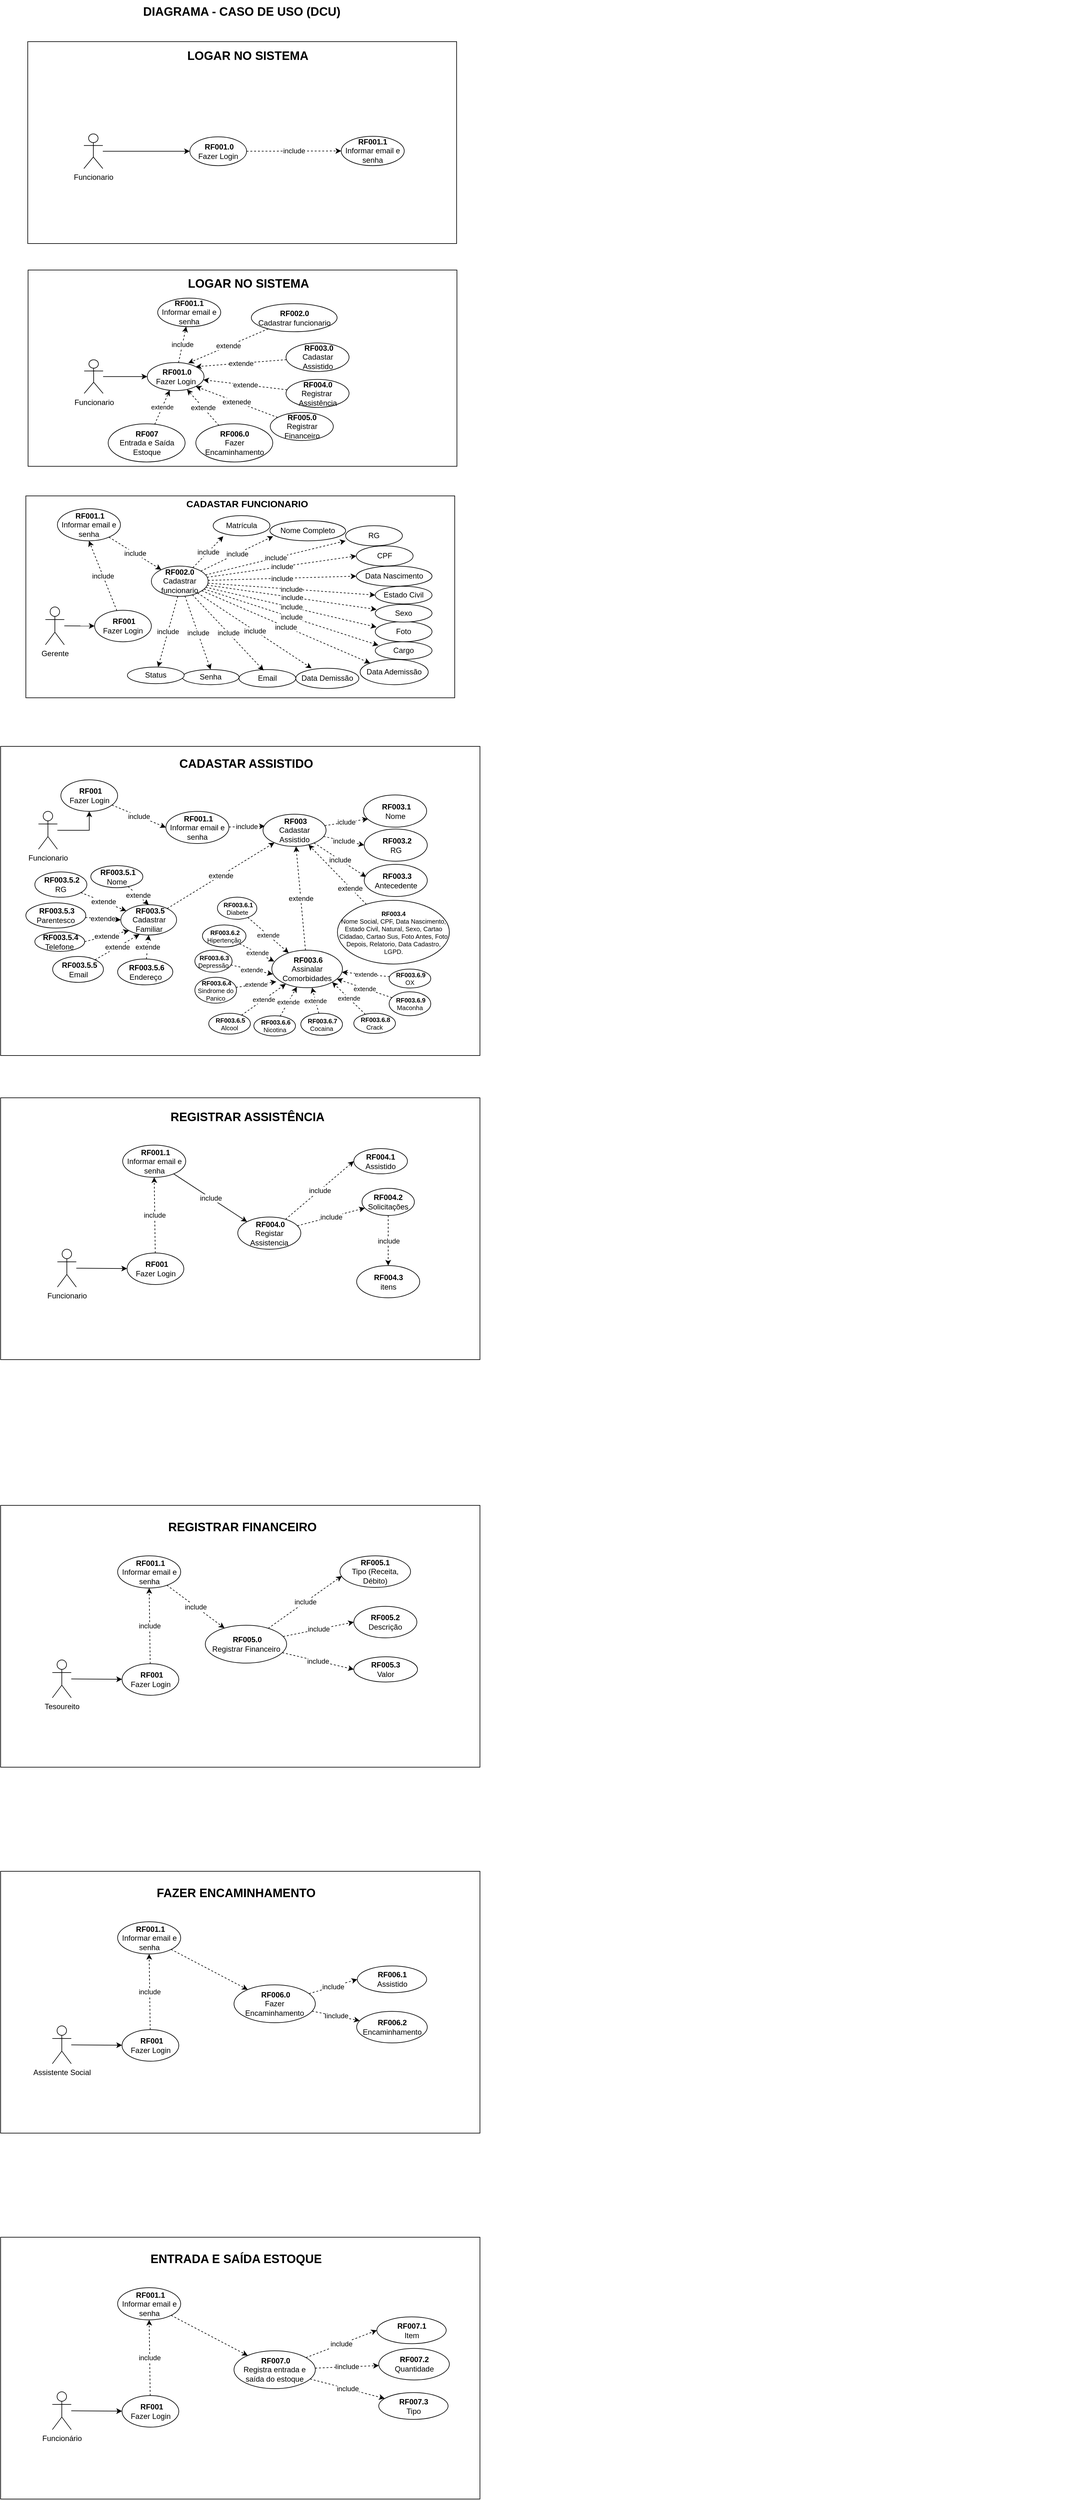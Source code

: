 <mxfile version="17.1.2" type="device"><diagram id="NPgeTfg3SAwERJL0uTgP" name="Page-1"><mxGraphModel dx="868" dy="450" grid="1" gridSize="10" guides="1" tooltips="1" connect="1" arrows="1" fold="1" page="1" pageScale="1" pageWidth="827" pageHeight="1169" math="0" shadow="0"><root><mxCell id="0"/><mxCell id="1" parent="0"/><mxCell id="VOHV4muSgWSCsGbNHNwu-19" value="" style="rounded=0;whiteSpace=wrap;html=1;fontSize=15;gradientColor=none;fillColor=none;shadow=0;sketch=0;" parent="1" vertex="1"><mxGeometry x="40" y="1197" width="760" height="490" as="geometry"/></mxCell><mxCell id="QpUKN1opmwOoVKJ4xcoS-38" value="DIAGRAMA - CASO DE USO (DCU)" style="text;strokeColor=none;fillColor=none;align=left;verticalAlign=top;spacingLeft=4;spacingRight=4;overflow=hidden;rotatable=0;points=[[0,0.5],[1,0.5]];portConstraint=eastwest;rounded=0;glass=0;dashed=1;fontSize=19;fontStyle=1" parent="1" vertex="1"><mxGeometry x="260" y="14" width="342" height="26" as="geometry"/></mxCell><mxCell id="VOHV4muSgWSCsGbNHNwu-20" style="edgeStyle=orthogonalEdgeStyle;rounded=0;orthogonalLoop=1;jettySize=auto;html=1;entryX=0.5;entryY=1;entryDx=0;entryDy=0;" parent="1" source="VOHV4muSgWSCsGbNHNwu-21" target="VOHV4muSgWSCsGbNHNwu-23" edge="1"><mxGeometry relative="1" as="geometry"/></mxCell><mxCell id="VOHV4muSgWSCsGbNHNwu-21" value="Funcionario" style="shape=umlActor;verticalLabelPosition=bottom;verticalAlign=top;html=1;outlineConnect=0;" parent="1" vertex="1"><mxGeometry x="100" y="1300" width="30" height="60" as="geometry"/></mxCell><mxCell id="VOHV4muSgWSCsGbNHNwu-22" value="include" style="rounded=0;orthogonalLoop=1;jettySize=auto;html=1;entryX=0;entryY=0.5;entryDx=0;entryDy=0;dashed=1;" parent="1" source="VOHV4muSgWSCsGbNHNwu-23" target="VOHV4muSgWSCsGbNHNwu-24" edge="1"><mxGeometry relative="1" as="geometry"/></mxCell><mxCell id="VOHV4muSgWSCsGbNHNwu-23" value="&amp;nbsp;&lt;b&gt;RF001&lt;/b&gt;&lt;br&gt;Fazer Login" style="ellipse;whiteSpace=wrap;html=1;" parent="1" vertex="1"><mxGeometry x="135.5" y="1250" width="90" height="50" as="geometry"/></mxCell><mxCell id="VOHV4muSgWSCsGbNHNwu-44" value="include" style="edgeStyle=none;rounded=0;orthogonalLoop=1;jettySize=auto;html=1;entryX=0.03;entryY=0.373;entryDx=0;entryDy=0;dashed=1;fontSize=11;entryPerimeter=0;" parent="1" source="VOHV4muSgWSCsGbNHNwu-24" target="VOHV4muSgWSCsGbNHNwu-26" edge="1"><mxGeometry relative="1" as="geometry"/></mxCell><mxCell id="VOHV4muSgWSCsGbNHNwu-24" value="&amp;nbsp;&lt;b&gt;RF001.1&lt;/b&gt;&lt;br&gt;Informar email e senha" style="ellipse;whiteSpace=wrap;html=1;" parent="1" vertex="1"><mxGeometry x="302" y="1300" width="100" height="51" as="geometry"/></mxCell><mxCell id="VOHV4muSgWSCsGbNHNwu-39" value="include" style="edgeStyle=none;rounded=0;orthogonalLoop=1;jettySize=auto;html=1;entryX=0;entryY=0.5;entryDx=0;entryDy=0;dashed=1;fontSize=11;" parent="1" source="VOHV4muSgWSCsGbNHNwu-26" target="VOHV4muSgWSCsGbNHNwu-35" edge="1"><mxGeometry relative="1" as="geometry"><mxPoint x="449.439" y="1443.192" as="sourcePoint"/></mxGeometry></mxCell><mxCell id="VOHV4muSgWSCsGbNHNwu-40" value="include" style="edgeStyle=none;rounded=0;orthogonalLoop=1;jettySize=auto;html=1;entryX=0.03;entryY=0.392;entryDx=0;entryDy=0;entryPerimeter=0;dashed=1;fontSize=11;" parent="1" source="VOHV4muSgWSCsGbNHNwu-26" target="VOHV4muSgWSCsGbNHNwu-36" edge="1"><mxGeometry relative="1" as="geometry"><mxPoint x="460.95" y="1460.635" as="sourcePoint"/></mxGeometry></mxCell><mxCell id="VOHV4muSgWSCsGbNHNwu-45" value="iclude" style="edgeStyle=none;rounded=0;orthogonalLoop=1;jettySize=auto;html=1;entryX=0.07;entryY=0.745;entryDx=0;entryDy=0;entryPerimeter=0;dashed=1;fontSize=11;" parent="1" source="VOHV4muSgWSCsGbNHNwu-26" target="VOHV4muSgWSCsGbNHNwu-34" edge="1"><mxGeometry relative="1" as="geometry"/></mxCell><mxCell id="VOHV4muSgWSCsGbNHNwu-26" value="&amp;nbsp;&lt;b&gt;RF003&lt;/b&gt;&lt;br&gt;Cadastar Assistido" style="ellipse;whiteSpace=wrap;html=1;" parent="1" vertex="1"><mxGeometry x="456" y="1304.5" width="100" height="51" as="geometry"/></mxCell><mxCell id="VOHV4muSgWSCsGbNHNwu-33" value="CADASTAR ASSISTIDO" style="text;html=1;strokeColor=none;fillColor=none;align=center;verticalAlign=middle;whiteSpace=wrap;rounded=0;fontStyle=1;fontSize=19;" parent="1" vertex="1"><mxGeometry x="303.5" y="1210" width="251" height="30" as="geometry"/></mxCell><mxCell id="VOHV4muSgWSCsGbNHNwu-34" value="&amp;nbsp;&lt;b&gt;RF003.1&lt;/b&gt;&lt;br&gt;Nome" style="ellipse;whiteSpace=wrap;html=1;" parent="1" vertex="1"><mxGeometry x="615.5" y="1274" width="100" height="51" as="geometry"/></mxCell><mxCell id="VOHV4muSgWSCsGbNHNwu-35" value="&amp;nbsp;&lt;b&gt;RF003.2&lt;/b&gt;&lt;br&gt;RG" style="ellipse;whiteSpace=wrap;html=1;" parent="1" vertex="1"><mxGeometry x="616.5" y="1328" width="100" height="51" as="geometry"/></mxCell><mxCell id="VOHV4muSgWSCsGbNHNwu-36" value="&amp;nbsp;&lt;b&gt;RF003.3&lt;/b&gt;&lt;br&gt;Antecedente" style="ellipse;whiteSpace=wrap;html=1;" parent="1" vertex="1"><mxGeometry x="616.5" y="1384" width="100" height="51" as="geometry"/></mxCell><mxCell id="aKtooawKqXuPKjt2hFrD-1" value="extende" style="rounded=0;orthogonalLoop=1;jettySize=auto;html=1;dashed=1;" parent="1" source="VOHV4muSgWSCsGbNHNwu-46" target="VOHV4muSgWSCsGbNHNwu-26" edge="1"><mxGeometry x="-0.454" y="1" relative="1" as="geometry"><mxPoint as="offset"/></mxGeometry></mxCell><mxCell id="VOHV4muSgWSCsGbNHNwu-46" value="&lt;b style=&quot;font-size: 10px;&quot;&gt;RF003.4&lt;/b&gt;&lt;br style=&quot;font-size: 10px;&quot;&gt;Nome Social, CPF, Data Nascimento, Estado Civil, Natural, Sexo, Cartao Cidadao, Cartao Sus, Foto Antes, Foto Depois, Relatorio, Data Cadastro, LGPD." style="ellipse;whiteSpace=wrap;html=1;fontSize=10;" parent="1" vertex="1"><mxGeometry x="574" y="1441" width="177.5" height="101" as="geometry"/></mxCell><mxCell id="aKtooawKqXuPKjt2hFrD-3" value="" style="rounded=0;whiteSpace=wrap;html=1;fontSize=15;gradientColor=none;fillColor=none;shadow=0;sketch=0;" parent="1" vertex="1"><mxGeometry x="40" y="1754" width="760" height="415" as="geometry"/></mxCell><mxCell id="aKtooawKqXuPKjt2hFrD-29" value="include" style="edgeStyle=none;rounded=0;orthogonalLoop=1;jettySize=auto;html=1;entryX=0;entryY=0.5;entryDx=0;entryDy=0;dashed=1;" parent="1" source="aKtooawKqXuPKjt2hFrD-13" target="aKtooawKqXuPKjt2hFrD-27" edge="1"><mxGeometry relative="1" as="geometry"/></mxCell><mxCell id="aKtooawKqXuPKjt2hFrD-30" value="include" style="edgeStyle=none;rounded=0;orthogonalLoop=1;jettySize=auto;html=1;dashed=1;" parent="1" source="aKtooawKqXuPKjt2hFrD-13" target="aKtooawKqXuPKjt2hFrD-16" edge="1"><mxGeometry relative="1" as="geometry"/></mxCell><mxCell id="aKtooawKqXuPKjt2hFrD-13" value="&amp;nbsp;&lt;b&gt;RF004.0&lt;/b&gt;&lt;br&gt;Registar Assistencia" style="ellipse;whiteSpace=wrap;html=1;" parent="1" vertex="1"><mxGeometry x="416" y="1943" width="100" height="51" as="geometry"/></mxCell><mxCell id="aKtooawKqXuPKjt2hFrD-14" value="REGISTRAR ASSISTÊNCIA" style="text;html=1;strokeColor=none;fillColor=none;align=center;verticalAlign=middle;whiteSpace=wrap;rounded=0;fontStyle=1;fontSize=19;" parent="1" vertex="1"><mxGeometry x="287" y="1770" width="289" height="30" as="geometry"/></mxCell><mxCell id="aKtooawKqXuPKjt2hFrD-31" value="include" style="edgeStyle=none;rounded=0;orthogonalLoop=1;jettySize=auto;html=1;dashed=1;" parent="1" source="aKtooawKqXuPKjt2hFrD-16" target="aKtooawKqXuPKjt2hFrD-25" edge="1"><mxGeometry relative="1" as="geometry"/></mxCell><mxCell id="aKtooawKqXuPKjt2hFrD-16" value="&lt;b&gt;RF004.2&lt;/b&gt;&lt;br&gt;Solicitações" style="ellipse;whiteSpace=wrap;html=1;" parent="1" vertex="1"><mxGeometry x="613" y="1897.5" width="83" height="43" as="geometry"/></mxCell><mxCell id="aKtooawKqXuPKjt2hFrD-25" value="&lt;b&gt;RF004.3&lt;/b&gt;&lt;br&gt;itens" style="ellipse;whiteSpace=wrap;html=1;" parent="1" vertex="1"><mxGeometry x="604.5" y="2020" width="100" height="51" as="geometry"/></mxCell><mxCell id="aKtooawKqXuPKjt2hFrD-27" value="&lt;b&gt;RF004.1&lt;/b&gt;&lt;br&gt;Assistido" style="ellipse;whiteSpace=wrap;html=1;" parent="1" vertex="1"><mxGeometry x="600" y="1834.5" width="85" height="40" as="geometry"/></mxCell><mxCell id="aKtooawKqXuPKjt2hFrD-32" value="" style="rounded=0;whiteSpace=wrap;html=1;fontSize=15;gradientColor=none;fillColor=none;shadow=0;sketch=0;" parent="1" vertex="1"><mxGeometry x="40" y="2980" width="760" height="415" as="geometry"/></mxCell><mxCell id="aKtooawKqXuPKjt2hFrD-36" value="include" style="edgeStyle=none;rounded=0;orthogonalLoop=1;jettySize=auto;html=1;entryX=0;entryY=0.5;entryDx=0;entryDy=0;dashed=1;" parent="1" source="aKtooawKqXuPKjt2hFrD-38" target="aKtooawKqXuPKjt2hFrD-44" edge="1"><mxGeometry relative="1" as="geometry"/></mxCell><mxCell id="aKtooawKqXuPKjt2hFrD-46" value="Iinclude" style="edgeStyle=none;rounded=0;orthogonalLoop=1;jettySize=auto;html=1;dashed=1;" parent="1" source="aKtooawKqXuPKjt2hFrD-38" target="aKtooawKqXuPKjt2hFrD-43" edge="1"><mxGeometry relative="1" as="geometry"/></mxCell><mxCell id="aKtooawKqXuPKjt2hFrD-38" value="&amp;nbsp;&lt;b&gt;RF006.0&lt;/b&gt;&lt;br&gt;Fazer Encaminhamento" style="ellipse;whiteSpace=wrap;html=1;" parent="1" vertex="1"><mxGeometry x="410" y="3160" width="129" height="60" as="geometry"/></mxCell><mxCell id="aKtooawKqXuPKjt2hFrD-39" value="FAZER ENCAMINHAMENTO" style="text;html=1;strokeColor=none;fillColor=none;align=center;verticalAlign=middle;whiteSpace=wrap;rounded=0;fontStyle=1;fontSize=19;" parent="1" vertex="1"><mxGeometry x="271" y="3000" width="285" height="30" as="geometry"/></mxCell><mxCell id="aKtooawKqXuPKjt2hFrD-43" value="&lt;b&gt;RF006.2&lt;/b&gt;&lt;br&gt;Encaminhamento" style="ellipse;whiteSpace=wrap;html=1;" parent="1" vertex="1"><mxGeometry x="604.5" y="3202" width="112" height="50" as="geometry"/></mxCell><mxCell id="aKtooawKqXuPKjt2hFrD-44" value="&lt;b&gt;RF006.1&lt;/b&gt;&lt;br&gt;Assistido" style="ellipse;whiteSpace=wrap;html=1;" parent="1" vertex="1"><mxGeometry x="605.5" y="3130" width="110" height="42.5" as="geometry"/></mxCell><mxCell id="aKtooawKqXuPKjt2hFrD-47" value="" style="rounded=0;whiteSpace=wrap;html=1;fontSize=15;gradientColor=none;fillColor=none;shadow=0;sketch=0;" parent="1" vertex="1"><mxGeometry x="40" y="2400" width="760" height="415" as="geometry"/></mxCell><mxCell id="aKtooawKqXuPKjt2hFrD-51" value="include" style="edgeStyle=none;rounded=0;orthogonalLoop=1;jettySize=auto;html=1;entryX=0;entryY=0.5;entryDx=0;entryDy=0;dashed=1;" parent="1" source="aKtooawKqXuPKjt2hFrD-53" target="aKtooawKqXuPKjt2hFrD-57" edge="1"><mxGeometry relative="1" as="geometry"/></mxCell><mxCell id="aKtooawKqXuPKjt2hFrD-52" value="include" style="edgeStyle=none;rounded=0;orthogonalLoop=1;jettySize=auto;html=1;dashed=1;entryX=0.027;entryY=0.64;entryDx=0;entryDy=0;entryPerimeter=0;" parent="1" source="aKtooawKqXuPKjt2hFrD-53" target="aKtooawKqXuPKjt2hFrD-56" edge="1"><mxGeometry relative="1" as="geometry"><mxPoint x="590" y="2510" as="targetPoint"/></mxGeometry></mxCell><mxCell id="aKtooawKqXuPKjt2hFrD-59" value="include" style="edgeStyle=none;rounded=0;orthogonalLoop=1;jettySize=auto;html=1;entryX=0;entryY=0.5;entryDx=0;entryDy=0;dashed=1;" parent="1" source="aKtooawKqXuPKjt2hFrD-53" target="aKtooawKqXuPKjt2hFrD-58" edge="1"><mxGeometry relative="1" as="geometry"/></mxCell><mxCell id="aKtooawKqXuPKjt2hFrD-53" value="&amp;nbsp;&lt;b&gt;RF005.0&lt;/b&gt;&lt;br&gt;Registrar Financeiro" style="ellipse;whiteSpace=wrap;html=1;" parent="1" vertex="1"><mxGeometry x="364.5" y="2590" width="129" height="60" as="geometry"/></mxCell><mxCell id="aKtooawKqXuPKjt2hFrD-54" value="REGISTRAR FINANCEIRO" style="text;html=1;strokeColor=none;fillColor=none;align=center;verticalAlign=middle;whiteSpace=wrap;rounded=0;fontStyle=1;fontSize=19;" parent="1" vertex="1"><mxGeometry x="276" y="2420" width="295" height="30" as="geometry"/></mxCell><mxCell id="aKtooawKqXuPKjt2hFrD-56" value="&lt;b&gt;RF005.1&lt;/b&gt;&lt;br&gt;Tipo (Receita, Débito)" style="ellipse;whiteSpace=wrap;html=1;" parent="1" vertex="1"><mxGeometry x="578" y="2480" width="112" height="50" as="geometry"/></mxCell><mxCell id="aKtooawKqXuPKjt2hFrD-57" value="&lt;b&gt;RF005.2&lt;/b&gt;&lt;br&gt;Descrição" style="ellipse;whiteSpace=wrap;html=1;" parent="1" vertex="1"><mxGeometry x="600" y="2560" width="100" height="50" as="geometry"/></mxCell><mxCell id="aKtooawKqXuPKjt2hFrD-58" value="&lt;b&gt;RF005.3&lt;/b&gt;&lt;br&gt;Valor" style="ellipse;whiteSpace=wrap;html=1;" parent="1" vertex="1"><mxGeometry x="600" y="2640" width="101" height="40" as="geometry"/></mxCell><mxCell id="wk4FEFpCOaj41b-ZpYMY-4" value="" style="group;fontStyle=1" parent="1" vertex="1" connectable="0"><mxGeometry x="80" y="800" width="680" height="320" as="geometry"/></mxCell><mxCell id="aKtooawKqXuPKjt2hFrD-60" value="" style="rounded=0;whiteSpace=wrap;html=1;fontSize=15;gradientColor=none;fillColor=none;shadow=0;sketch=0;container=0;" parent="wk4FEFpCOaj41b-ZpYMY-4" vertex="1"><mxGeometry width="680" height="320" as="geometry"/></mxCell><mxCell id="QpUKN1opmwOoVKJ4xcoS-21" value="include" style="edgeStyle=none;rounded=0;orthogonalLoop=1;jettySize=auto;html=1;dashed=1;" parent="wk4FEFpCOaj41b-ZpYMY-4" target="QpUKN1opmwOoVKJ4xcoS-18" edge="1"><mxGeometry relative="1" as="geometry"><mxPoint x="240.955" y="159.175" as="sourcePoint"/><mxPoint x="231.133" y="271.204" as="targetPoint"/></mxGeometry></mxCell><mxCell id="HMZZudJPAaN2lwAg-uLo-6" value="&lt;b&gt;RF002.0&lt;/b&gt;&lt;br&gt;Cadastrar funcionario" style="ellipse;whiteSpace=wrap;html=1;container=0;" parent="wk4FEFpCOaj41b-ZpYMY-4" vertex="1"><mxGeometry x="199" y="111.2" width="90" height="48" as="geometry"/></mxCell><mxCell id="HMZZudJPAaN2lwAg-uLo-13" value="RG" style="ellipse;whiteSpace=wrap;html=1;container=0;" parent="wk4FEFpCOaj41b-ZpYMY-4" vertex="1"><mxGeometry x="507" y="47.2" width="90" height="32" as="geometry"/></mxCell><mxCell id="HMZZudJPAaN2lwAg-uLo-42" value="include" style="edgeStyle=none;rounded=0;orthogonalLoop=1;jettySize=auto;html=1;entryX=0;entryY=0.75;entryDx=0;entryDy=0;entryPerimeter=0;dashed=1;" parent="wk4FEFpCOaj41b-ZpYMY-4" source="HMZZudJPAaN2lwAg-uLo-6" target="HMZZudJPAaN2lwAg-uLo-13" edge="1"><mxGeometry relative="1" as="geometry"/></mxCell><mxCell id="HMZZudJPAaN2lwAg-uLo-14" value="Matrícula" style="ellipse;whiteSpace=wrap;html=1;container=0;" parent="wk4FEFpCOaj41b-ZpYMY-4" vertex="1"><mxGeometry x="297" y="31.2" width="90" height="32" as="geometry"/></mxCell><mxCell id="HMZZudJPAaN2lwAg-uLo-43" value="include" style="edgeStyle=none;rounded=0;orthogonalLoop=1;jettySize=auto;html=1;entryX=0.178;entryY=1.025;entryDx=0;entryDy=0;dashed=1;entryPerimeter=0;" parent="wk4FEFpCOaj41b-ZpYMY-4" source="HMZZudJPAaN2lwAg-uLo-6" target="HMZZudJPAaN2lwAg-uLo-14" edge="1"><mxGeometry relative="1" as="geometry"/></mxCell><mxCell id="HMZZudJPAaN2lwAg-uLo-15" value="Senha" style="ellipse;whiteSpace=wrap;html=1;container=0;" parent="wk4FEFpCOaj41b-ZpYMY-4" vertex="1"><mxGeometry x="248" y="275.2" width="90" height="24" as="geometry"/></mxCell><mxCell id="HMZZudJPAaN2lwAg-uLo-44" value="include" style="edgeStyle=none;rounded=0;orthogonalLoop=1;jettySize=auto;html=1;entryX=0.5;entryY=0;entryDx=0;entryDy=0;dashed=1;" parent="wk4FEFpCOaj41b-ZpYMY-4" source="HMZZudJPAaN2lwAg-uLo-6" target="HMZZudJPAaN2lwAg-uLo-15" edge="1"><mxGeometry relative="1" as="geometry"/></mxCell><mxCell id="HMZZudJPAaN2lwAg-uLo-88" value="Data Demissão" style="ellipse;whiteSpace=wrap;html=1;container=0;" parent="wk4FEFpCOaj41b-ZpYMY-4" vertex="1"><mxGeometry x="428" y="273.2" width="100" height="32" as="geometry"/></mxCell><mxCell id="HMZZudJPAaN2lwAg-uLo-89" value="include" style="edgeStyle=none;rounded=0;orthogonalLoop=1;jettySize=auto;html=1;entryX=0.25;entryY=0;entryDx=0;entryDy=0;dashed=1;entryPerimeter=0;" parent="wk4FEFpCOaj41b-ZpYMY-4" source="HMZZudJPAaN2lwAg-uLo-6" target="HMZZudJPAaN2lwAg-uLo-88" edge="1"><mxGeometry relative="1" as="geometry"/></mxCell><mxCell id="QpUKN1opmwOoVKJ4xcoS-1" value="CPF" style="ellipse;whiteSpace=wrap;html=1;container=0;" parent="wk4FEFpCOaj41b-ZpYMY-4" vertex="1"><mxGeometry x="524" y="79.2" width="90" height="32" as="geometry"/></mxCell><mxCell id="QpUKN1opmwOoVKJ4xcoS-4" value="include" style="edgeStyle=none;rounded=0;orthogonalLoop=1;jettySize=auto;html=1;entryX=0;entryY=0.5;entryDx=0;entryDy=0;dashed=1;" parent="wk4FEFpCOaj41b-ZpYMY-4" source="HMZZudJPAaN2lwAg-uLo-6" target="QpUKN1opmwOoVKJ4xcoS-1" edge="1"><mxGeometry relative="1" as="geometry"/></mxCell><mxCell id="QpUKN1opmwOoVKJ4xcoS-2" value="Foto" style="ellipse;whiteSpace=wrap;html=1;container=0;" parent="wk4FEFpCOaj41b-ZpYMY-4" vertex="1"><mxGeometry x="554" y="199.2" width="90" height="32" as="geometry"/></mxCell><mxCell id="elocr4wM5OjSZyM55tUf-4" value="include" style="edgeStyle=none;rounded=0;orthogonalLoop=1;jettySize=auto;html=1;entryX=0.022;entryY=0.275;entryDx=0;entryDy=0;entryPerimeter=0;dashed=1;" parent="wk4FEFpCOaj41b-ZpYMY-4" source="HMZZudJPAaN2lwAg-uLo-6" target="QpUKN1opmwOoVKJ4xcoS-2" edge="1"><mxGeometry relative="1" as="geometry"/></mxCell><mxCell id="QpUKN1opmwOoVKJ4xcoS-6" value="Data Nascimento" style="ellipse;whiteSpace=wrap;html=1;container=0;" parent="wk4FEFpCOaj41b-ZpYMY-4" vertex="1"><mxGeometry x="524" y="111.2" width="120" height="32" as="geometry"/></mxCell><mxCell id="QpUKN1opmwOoVKJ4xcoS-7" value="include" style="edgeStyle=none;rounded=0;orthogonalLoop=1;jettySize=auto;html=1;dashed=1;entryX=0;entryY=0.5;entryDx=0;entryDy=0;" parent="wk4FEFpCOaj41b-ZpYMY-4" source="HMZZudJPAaN2lwAg-uLo-6" target="QpUKN1opmwOoVKJ4xcoS-6" edge="1"><mxGeometry relative="1" as="geometry"><mxPoint x="564.04" y="220.8" as="targetPoint"/></mxGeometry></mxCell><mxCell id="QpUKN1opmwOoVKJ4xcoS-8" value="Cargo" style="ellipse;whiteSpace=wrap;html=1;container=0;" parent="wk4FEFpCOaj41b-ZpYMY-4" vertex="1"><mxGeometry x="554" y="231.2" width="90" height="28" as="geometry"/></mxCell><mxCell id="QpUKN1opmwOoVKJ4xcoS-9" value="include" style="edgeStyle=none;rounded=0;orthogonalLoop=1;jettySize=auto;html=1;entryX=0.056;entryY=0.2;entryDx=0;entryDy=0;entryPerimeter=0;dashed=1;" parent="wk4FEFpCOaj41b-ZpYMY-4" source="HMZZudJPAaN2lwAg-uLo-6" target="QpUKN1opmwOoVKJ4xcoS-8" edge="1"><mxGeometry relative="1" as="geometry"/></mxCell><mxCell id="QpUKN1opmwOoVKJ4xcoS-10" value="Nome Completo" style="ellipse;whiteSpace=wrap;html=1;container=0;" parent="wk4FEFpCOaj41b-ZpYMY-4" vertex="1"><mxGeometry x="387" y="39.2" width="120" height="32" as="geometry"/></mxCell><mxCell id="QpUKN1opmwOoVKJ4xcoS-11" value="include" style="edgeStyle=none;rounded=0;orthogonalLoop=1;jettySize=auto;html=1;entryX=0.042;entryY=0.775;entryDx=0;entryDy=0;entryPerimeter=0;dashed=1;" parent="wk4FEFpCOaj41b-ZpYMY-4" source="HMZZudJPAaN2lwAg-uLo-6" target="QpUKN1opmwOoVKJ4xcoS-10" edge="1"><mxGeometry relative="1" as="geometry"><mxPoint x="562.96" y="113.6" as="targetPoint"/></mxGeometry></mxCell><mxCell id="QpUKN1opmwOoVKJ4xcoS-12" value="Sexo" style="ellipse;whiteSpace=wrap;html=1;container=0;" parent="wk4FEFpCOaj41b-ZpYMY-4" vertex="1"><mxGeometry x="554" y="172" width="90" height="28" as="geometry"/></mxCell><mxCell id="QpUKN1opmwOoVKJ4xcoS-19" value="include" style="edgeStyle=none;rounded=0;orthogonalLoop=1;jettySize=auto;html=1;entryX=0.022;entryY=0.286;entryDx=0;entryDy=0;entryPerimeter=0;dashed=1;" parent="wk4FEFpCOaj41b-ZpYMY-4" source="HMZZudJPAaN2lwAg-uLo-6" target="QpUKN1opmwOoVKJ4xcoS-12" edge="1"><mxGeometry relative="1" as="geometry"/></mxCell><mxCell id="QpUKN1opmwOoVKJ4xcoS-14" value="Data Ademissão" style="ellipse;whiteSpace=wrap;html=1;container=0;" parent="wk4FEFpCOaj41b-ZpYMY-4" vertex="1"><mxGeometry x="530" y="259.2" width="108" height="40" as="geometry"/></mxCell><mxCell id="elocr4wM5OjSZyM55tUf-5" value="include" style="edgeStyle=none;rounded=0;orthogonalLoop=1;jettySize=auto;html=1;entryX=0;entryY=0;entryDx=0;entryDy=0;dashed=1;" parent="wk4FEFpCOaj41b-ZpYMY-4" source="HMZZudJPAaN2lwAg-uLo-6" target="QpUKN1opmwOoVKJ4xcoS-14" edge="1"><mxGeometry relative="1" as="geometry"/></mxCell><mxCell id="QpUKN1opmwOoVKJ4xcoS-16" value="Email" style="ellipse;whiteSpace=wrap;html=1;container=0;" parent="wk4FEFpCOaj41b-ZpYMY-4" vertex="1"><mxGeometry x="338" y="275.2" width="90" height="28" as="geometry"/></mxCell><mxCell id="QpUKN1opmwOoVKJ4xcoS-17" value="include" style="edgeStyle=none;rounded=0;orthogonalLoop=1;jettySize=auto;html=1;entryX=0.433;entryY=0.057;entryDx=0;entryDy=0;entryPerimeter=0;dashed=1;" parent="wk4FEFpCOaj41b-ZpYMY-4" source="HMZZudJPAaN2lwAg-uLo-6" target="QpUKN1opmwOoVKJ4xcoS-16" edge="1"><mxGeometry relative="1" as="geometry"/></mxCell><mxCell id="QpUKN1opmwOoVKJ4xcoS-18" value="Status" style="ellipse;whiteSpace=wrap;html=1;container=0;" parent="wk4FEFpCOaj41b-ZpYMY-4" vertex="1"><mxGeometry x="161" y="271.2" width="90" height="26.4" as="geometry"/></mxCell><mxCell id="elocr4wM5OjSZyM55tUf-2" value="Estado Civil" style="ellipse;whiteSpace=wrap;html=1;container=0;" parent="wk4FEFpCOaj41b-ZpYMY-4" vertex="1"><mxGeometry x="554" y="143.2" width="90" height="28" as="geometry"/></mxCell><mxCell id="aKtooawKqXuPKjt2hFrD-61" value="CADASTAR FUNCIONARIO" style="text;html=1;strokeColor=none;fillColor=none;align=center;verticalAlign=middle;whiteSpace=wrap;rounded=0;fontStyle=1;fontSize=15;container=0;" parent="wk4FEFpCOaj41b-ZpYMY-4" vertex="1"><mxGeometry x="251" width="200" height="24" as="geometry"/></mxCell><mxCell id="elocr4wM5OjSZyM55tUf-3" value="include" style="rounded=0;orthogonalLoop=1;jettySize=auto;html=1;entryX=0;entryY=0.5;entryDx=0;entryDy=0;dashed=1;" parent="wk4FEFpCOaj41b-ZpYMY-4" source="HMZZudJPAaN2lwAg-uLo-6" target="elocr4wM5OjSZyM55tUf-2" edge="1"><mxGeometry relative="1" as="geometry"/></mxCell><mxCell id="wk4FEFpCOaj41b-ZpYMY-26" value="&amp;nbsp;&lt;b&gt;RF001&lt;/b&gt;&lt;br&gt;Fazer Login" style="ellipse;whiteSpace=wrap;html=1;" parent="wk4FEFpCOaj41b-ZpYMY-4" vertex="1"><mxGeometry x="109" y="181.2" width="90" height="50" as="geometry"/></mxCell><mxCell id="wk4FEFpCOaj41b-ZpYMY-30" value="include" style="edgeStyle=none;rounded=0;orthogonalLoop=1;jettySize=auto;html=1;endArrow=classic;endFill=1;dashed=1;" parent="wk4FEFpCOaj41b-ZpYMY-4" source="wk4FEFpCOaj41b-ZpYMY-27" target="HMZZudJPAaN2lwAg-uLo-6" edge="1"><mxGeometry relative="1" as="geometry"/></mxCell><mxCell id="wk4FEFpCOaj41b-ZpYMY-27" value="&lt;b&gt;&amp;nbsp;RF001.1&lt;br&gt;&lt;/b&gt;Informar email e senha" style="ellipse;whiteSpace=wrap;html=1;" parent="wk4FEFpCOaj41b-ZpYMY-4" vertex="1"><mxGeometry x="50" y="20.2" width="100" height="51" as="geometry"/></mxCell><mxCell id="wk4FEFpCOaj41b-ZpYMY-28" value="include" style="rounded=0;orthogonalLoop=1;jettySize=auto;html=1;entryX=0.5;entryY=1;entryDx=0;entryDy=0;dashed=1;" parent="wk4FEFpCOaj41b-ZpYMY-4" source="wk4FEFpCOaj41b-ZpYMY-26" target="wk4FEFpCOaj41b-ZpYMY-27" edge="1"><mxGeometry relative="1" as="geometry"/></mxCell><mxCell id="wk4FEFpCOaj41b-ZpYMY-29" style="edgeStyle=none;rounded=0;orthogonalLoop=1;jettySize=auto;html=1;endArrow=classic;endFill=1;" parent="wk4FEFpCOaj41b-ZpYMY-4" source="wk4FEFpCOaj41b-ZpYMY-25" target="wk4FEFpCOaj41b-ZpYMY-26" edge="1"><mxGeometry relative="1" as="geometry"/></mxCell><mxCell id="wk4FEFpCOaj41b-ZpYMY-25" value="Gerente" style="shape=umlActor;verticalLabelPosition=bottom;verticalAlign=top;html=1;outlineConnect=0;" parent="wk4FEFpCOaj41b-ZpYMY-4" vertex="1"><mxGeometry x="31" y="176" width="30" height="60" as="geometry"/></mxCell><mxCell id="wk4FEFpCOaj41b-ZpYMY-6" value="" style="group" parent="1" vertex="1" connectable="0"><mxGeometry x="83" y="80" width="1669" height="795" as="geometry"/></mxCell><mxCell id="VOHV4muSgWSCsGbNHNwu-18" value="" style="rounded=0;whiteSpace=wrap;html=1;fontSize=15;gradientColor=none;fillColor=none;shadow=0;sketch=0;" parent="wk4FEFpCOaj41b-ZpYMY-6" vertex="1"><mxGeometry width="680" height="320" as="geometry"/></mxCell><mxCell id="VOHV4muSgWSCsGbNHNwu-1" value="Funcionario" style="shape=umlActor;verticalLabelPosition=bottom;verticalAlign=top;html=1;outlineConnect=0;" parent="wk4FEFpCOaj41b-ZpYMY-6" vertex="1"><mxGeometry x="89" y="146.286" width="30" height="54.857" as="geometry"/></mxCell><mxCell id="VOHV4muSgWSCsGbNHNwu-2" value="&amp;nbsp;&lt;b&gt;RF001.0&lt;/b&gt;&lt;br&gt;Fazer Login" style="ellipse;whiteSpace=wrap;html=1;" parent="wk4FEFpCOaj41b-ZpYMY-6" vertex="1"><mxGeometry x="257" y="150.857" width="90" height="45.714" as="geometry"/></mxCell><mxCell id="VOHV4muSgWSCsGbNHNwu-6" style="edgeStyle=orthogonalEdgeStyle;rounded=0;orthogonalLoop=1;jettySize=auto;html=1;" parent="wk4FEFpCOaj41b-ZpYMY-6" source="VOHV4muSgWSCsGbNHNwu-1" target="VOHV4muSgWSCsGbNHNwu-2" edge="1"><mxGeometry relative="1" as="geometry"/></mxCell><mxCell id="VOHV4muSgWSCsGbNHNwu-3" value="&lt;b&gt;RF001.1&lt;/b&gt;&lt;br&gt;Informar email e senha" style="ellipse;whiteSpace=wrap;html=1;" parent="wk4FEFpCOaj41b-ZpYMY-6" vertex="1"><mxGeometry x="497" y="149.943" width="100" height="46.629" as="geometry"/></mxCell><mxCell id="VOHV4muSgWSCsGbNHNwu-7" value="include" style="rounded=0;orthogonalLoop=1;jettySize=auto;html=1;dashed=1;" parent="wk4FEFpCOaj41b-ZpYMY-6" source="VOHV4muSgWSCsGbNHNwu-2" target="VOHV4muSgWSCsGbNHNwu-3" edge="1"><mxGeometry relative="1" as="geometry"/></mxCell><mxCell id="VOHV4muSgWSCsGbNHNwu-17" value="LOGAR NO SISTEMA" style="text;html=1;strokeColor=none;fillColor=none;align=center;verticalAlign=middle;whiteSpace=wrap;rounded=0;fontStyle=1;fontSize=19;" parent="wk4FEFpCOaj41b-ZpYMY-6" vertex="1"><mxGeometry x="249" y="9.143" width="200" height="27.429" as="geometry"/></mxCell><mxCell id="wk4FEFpCOaj41b-ZpYMY-7" value="" style="group" parent="1" vertex="1" connectable="0"><mxGeometry x="83.5" y="442" width="680" height="320" as="geometry"/></mxCell><mxCell id="wk4FEFpCOaj41b-ZpYMY-8" value="" style="rounded=0;whiteSpace=wrap;html=1;fontSize=15;gradientColor=none;fillColor=none;shadow=0;sketch=0;" parent="wk4FEFpCOaj41b-ZpYMY-7" vertex="1"><mxGeometry width="680" height="311.111" as="geometry"/></mxCell><mxCell id="wk4FEFpCOaj41b-ZpYMY-9" value="Funcionario" style="shape=umlActor;verticalLabelPosition=bottom;verticalAlign=top;html=1;outlineConnect=0;" parent="wk4FEFpCOaj41b-ZpYMY-7" vertex="1"><mxGeometry x="89" y="142.222" width="30" height="53.333" as="geometry"/></mxCell><mxCell id="wk4FEFpCOaj41b-ZpYMY-10" value="&amp;nbsp;&lt;b&gt;RF001.0&lt;/b&gt;&lt;br&gt;Fazer Login" style="ellipse;whiteSpace=wrap;html=1;" parent="wk4FEFpCOaj41b-ZpYMY-7" vertex="1"><mxGeometry x="189" y="146.667" width="90" height="44.444" as="geometry"/></mxCell><mxCell id="wk4FEFpCOaj41b-ZpYMY-11" style="edgeStyle=orthogonalEdgeStyle;rounded=0;orthogonalLoop=1;jettySize=auto;html=1;" parent="wk4FEFpCOaj41b-ZpYMY-7" source="wk4FEFpCOaj41b-ZpYMY-9" target="wk4FEFpCOaj41b-ZpYMY-10" edge="1"><mxGeometry relative="1" as="geometry"/></mxCell><mxCell id="wk4FEFpCOaj41b-ZpYMY-12" value="&lt;b&gt;RF001.1&lt;/b&gt;&lt;br&gt;Informar email e senha" style="ellipse;whiteSpace=wrap;html=1;" parent="wk4FEFpCOaj41b-ZpYMY-7" vertex="1"><mxGeometry x="205.5" y="44.444" width="100" height="45.333" as="geometry"/></mxCell><mxCell id="wk4FEFpCOaj41b-ZpYMY-13" value="include" style="rounded=0;orthogonalLoop=1;jettySize=auto;html=1;dashed=1;" parent="wk4FEFpCOaj41b-ZpYMY-7" source="wk4FEFpCOaj41b-ZpYMY-10" target="wk4FEFpCOaj41b-ZpYMY-12" edge="1"><mxGeometry relative="1" as="geometry"/></mxCell><mxCell id="wk4FEFpCOaj41b-ZpYMY-14" value="extende" style="edgeStyle=none;rounded=0;orthogonalLoop=1;jettySize=auto;html=1;dashed=1;entryX=1;entryY=0;entryDx=0;entryDy=0;" parent="wk4FEFpCOaj41b-ZpYMY-7" source="wk4FEFpCOaj41b-ZpYMY-15" target="wk4FEFpCOaj41b-ZpYMY-10" edge="1"><mxGeometry relative="1" as="geometry"><mxPoint x="328.01" y="112" as="targetPoint"/></mxGeometry></mxCell><mxCell id="wk4FEFpCOaj41b-ZpYMY-15" value="&amp;nbsp;&lt;b&gt;RF003.0&lt;/b&gt;&lt;br&gt;Cadastar Assistido" style="ellipse;whiteSpace=wrap;html=1;" parent="wk4FEFpCOaj41b-ZpYMY-7" vertex="1"><mxGeometry x="409" y="115.556" width="100" height="45.333" as="geometry"/></mxCell><mxCell id="wk4FEFpCOaj41b-ZpYMY-16" value="extende" style="edgeStyle=none;rounded=0;orthogonalLoop=1;jettySize=auto;html=1;dashed=1;" parent="wk4FEFpCOaj41b-ZpYMY-7" source="wk4FEFpCOaj41b-ZpYMY-17" target="wk4FEFpCOaj41b-ZpYMY-10" edge="1"><mxGeometry relative="1" as="geometry"><mxPoint x="328.01" y="128.889" as="targetPoint"/></mxGeometry></mxCell><mxCell id="wk4FEFpCOaj41b-ZpYMY-17" value="&lt;b&gt;RF004.0&lt;/b&gt;&lt;br&gt;Registrar&amp;nbsp; Assistência" style="ellipse;whiteSpace=wrap;html=1;" parent="wk4FEFpCOaj41b-ZpYMY-7" vertex="1"><mxGeometry x="409" y="173.333" width="100" height="44.444" as="geometry"/></mxCell><mxCell id="wk4FEFpCOaj41b-ZpYMY-18" value="extenede" style="edgeStyle=none;rounded=0;orthogonalLoop=1;jettySize=auto;html=1;dashed=1;entryX=1;entryY=1;entryDx=0;entryDy=0;" parent="wk4FEFpCOaj41b-ZpYMY-7" source="wk4FEFpCOaj41b-ZpYMY-19" target="wk4FEFpCOaj41b-ZpYMY-10" edge="1"><mxGeometry relative="1" as="geometry"><mxPoint x="279" y="191.111" as="targetPoint"/></mxGeometry></mxCell><mxCell id="wk4FEFpCOaj41b-ZpYMY-19" value="&lt;b&gt;RF005.0&lt;/b&gt;&lt;br&gt;Registrar Financeiro" style="ellipse;whiteSpace=wrap;html=1;" parent="wk4FEFpCOaj41b-ZpYMY-7" vertex="1"><mxGeometry x="384" y="225.778" width="100" height="44.444" as="geometry"/></mxCell><mxCell id="wk4FEFpCOaj41b-ZpYMY-20" value="extende" style="edgeStyle=none;rounded=0;orthogonalLoop=1;jettySize=auto;html=1;dashed=1;" parent="wk4FEFpCOaj41b-ZpYMY-7" source="wk4FEFpCOaj41b-ZpYMY-21" target="wk4FEFpCOaj41b-ZpYMY-10" edge="1"><mxGeometry relative="1" as="geometry"/></mxCell><mxCell id="wk4FEFpCOaj41b-ZpYMY-21" value="&lt;b&gt;RF006.0&lt;/b&gt;&lt;br&gt;Fazer Encaminhamento" style="ellipse;whiteSpace=wrap;html=1;" parent="wk4FEFpCOaj41b-ZpYMY-7" vertex="1"><mxGeometry x="266" y="243.778" width="122" height="60.444" as="geometry"/></mxCell><mxCell id="wk4FEFpCOaj41b-ZpYMY-22" value="LOGAR NO SISTEMA" style="text;html=1;strokeColor=none;fillColor=none;align=center;verticalAlign=middle;whiteSpace=wrap;rounded=0;fontStyle=1;fontSize=19;" parent="wk4FEFpCOaj41b-ZpYMY-7" vertex="1"><mxGeometry x="249" y="8.889" width="200" height="26.667" as="geometry"/></mxCell><mxCell id="wk4FEFpCOaj41b-ZpYMY-23" value="extende" style="rounded=0;orthogonalLoop=1;jettySize=auto;html=1;endArrow=classic;endFill=1;dashed=1;entryX=0.722;entryY=0.02;entryDx=0;entryDy=0;entryPerimeter=0;" parent="wk4FEFpCOaj41b-ZpYMY-7" source="wk4FEFpCOaj41b-ZpYMY-24" target="wk4FEFpCOaj41b-ZpYMY-10" edge="1"><mxGeometry relative="1" as="geometry"><mxPoint x="290" y="133.333" as="targetPoint"/></mxGeometry></mxCell><mxCell id="wk4FEFpCOaj41b-ZpYMY-24" value="&lt;b&gt;RF002.0&lt;/b&gt;&lt;br&gt;Cadastrar funcionario" style="ellipse;whiteSpace=wrap;html=1;" parent="wk4FEFpCOaj41b-ZpYMY-7" vertex="1"><mxGeometry x="354" y="53.333" width="136" height="44.444" as="geometry"/></mxCell><mxCell id="wk4FEFpCOaj41b-ZpYMY-93" value="extende" style="edgeStyle=none;rounded=0;orthogonalLoop=1;jettySize=auto;html=1;dashed=1;fontSize=10;endArrow=classic;endFill=1;" parent="wk4FEFpCOaj41b-ZpYMY-7" source="wk4FEFpCOaj41b-ZpYMY-92" target="wk4FEFpCOaj41b-ZpYMY-10" edge="1"><mxGeometry relative="1" as="geometry"/></mxCell><mxCell id="wk4FEFpCOaj41b-ZpYMY-92" value="&lt;b&gt;RF007&lt;/b&gt;&lt;br&gt;Entrada e Saída Estoque" style="ellipse;whiteSpace=wrap;html=1;" parent="wk4FEFpCOaj41b-ZpYMY-7" vertex="1"><mxGeometry x="127" y="243.778" width="122" height="60.444" as="geometry"/></mxCell><mxCell id="wk4FEFpCOaj41b-ZpYMY-35" style="edgeStyle=none;rounded=0;orthogonalLoop=1;jettySize=auto;html=1;endArrow=classic;endFill=1;" parent="1" source="wk4FEFpCOaj41b-ZpYMY-31" target="wk4FEFpCOaj41b-ZpYMY-32" edge="1"><mxGeometry relative="1" as="geometry"/></mxCell><mxCell id="wk4FEFpCOaj41b-ZpYMY-31" value="Funcionario" style="shape=umlActor;verticalLabelPosition=bottom;verticalAlign=top;html=1;outlineConnect=0;" parent="1" vertex="1"><mxGeometry x="130" y="1994" width="30" height="60" as="geometry"/></mxCell><mxCell id="wk4FEFpCOaj41b-ZpYMY-32" value="&amp;nbsp;&lt;b&gt;RF001&lt;/b&gt;&lt;br&gt;Fazer Login" style="ellipse;whiteSpace=wrap;html=1;" parent="1" vertex="1"><mxGeometry x="240.5" y="2000" width="90" height="50" as="geometry"/></mxCell><mxCell id="wk4FEFpCOaj41b-ZpYMY-33" value="include" style="rounded=0;orthogonalLoop=1;jettySize=auto;html=1;entryX=0.5;entryY=1;entryDx=0;entryDy=0;dashed=1;" parent="1" source="wk4FEFpCOaj41b-ZpYMY-32" target="wk4FEFpCOaj41b-ZpYMY-34" edge="1"><mxGeometry relative="1" as="geometry"/></mxCell><mxCell id="wk4FEFpCOaj41b-ZpYMY-36" value="include" style="edgeStyle=none;rounded=0;orthogonalLoop=1;jettySize=auto;html=1;entryX=0;entryY=0;entryDx=0;entryDy=0;endArrow=classic;endFill=1;" parent="1" source="wk4FEFpCOaj41b-ZpYMY-34" target="aKtooawKqXuPKjt2hFrD-13" edge="1"><mxGeometry relative="1" as="geometry"/></mxCell><mxCell id="wk4FEFpCOaj41b-ZpYMY-34" value="&amp;nbsp;&lt;b&gt;RF001.1&lt;/b&gt;&lt;br&gt;Informar email e senha" style="ellipse;whiteSpace=wrap;html=1;" parent="1" vertex="1"><mxGeometry x="233.5" y="1829" width="100" height="51" as="geometry"/></mxCell><mxCell id="wk4FEFpCOaj41b-ZpYMY-37" value="Assistente Social" style="shape=umlActor;verticalLabelPosition=bottom;verticalAlign=top;html=1;outlineConnect=0;" parent="1" vertex="1"><mxGeometry x="122" y="3225" width="30" height="60" as="geometry"/></mxCell><mxCell id="wk4FEFpCOaj41b-ZpYMY-38" style="edgeStyle=none;rounded=0;orthogonalLoop=1;jettySize=auto;html=1;endArrow=classic;endFill=1;" parent="1" source="wk4FEFpCOaj41b-ZpYMY-37" target="wk4FEFpCOaj41b-ZpYMY-39" edge="1"><mxGeometry relative="1" as="geometry"/></mxCell><mxCell id="wk4FEFpCOaj41b-ZpYMY-39" value="&amp;nbsp;&lt;b&gt;RF001&lt;/b&gt;&lt;br&gt;Fazer Login" style="ellipse;whiteSpace=wrap;html=1;" parent="1" vertex="1"><mxGeometry x="232.5" y="3231" width="90" height="50" as="geometry"/></mxCell><mxCell id="wk4FEFpCOaj41b-ZpYMY-40" value="include" style="rounded=0;orthogonalLoop=1;jettySize=auto;html=1;entryX=0.5;entryY=1;entryDx=0;entryDy=0;dashed=1;" parent="1" source="wk4FEFpCOaj41b-ZpYMY-39" target="wk4FEFpCOaj41b-ZpYMY-41" edge="1"><mxGeometry relative="1" as="geometry"/></mxCell><mxCell id="wk4FEFpCOaj41b-ZpYMY-43" style="edgeStyle=none;rounded=0;orthogonalLoop=1;jettySize=auto;html=1;endArrow=classic;endFill=1;dashed=1;" parent="1" source="wk4FEFpCOaj41b-ZpYMY-41" target="aKtooawKqXuPKjt2hFrD-38" edge="1"><mxGeometry relative="1" as="geometry"/></mxCell><mxCell id="wk4FEFpCOaj41b-ZpYMY-41" value="&amp;nbsp;&lt;b&gt;RF001.1&lt;/b&gt;&lt;br&gt;Informar email e senha" style="ellipse;whiteSpace=wrap;html=1;" parent="1" vertex="1"><mxGeometry x="225.5" y="3060" width="100" height="51" as="geometry"/></mxCell><mxCell id="wk4FEFpCOaj41b-ZpYMY-45" value="Tesoureito" style="shape=umlActor;verticalLabelPosition=bottom;verticalAlign=top;html=1;outlineConnect=0;" parent="1" vertex="1"><mxGeometry x="122" y="2645" width="30" height="60" as="geometry"/></mxCell><mxCell id="wk4FEFpCOaj41b-ZpYMY-46" value="&amp;nbsp;&lt;b&gt;RF001&lt;/b&gt;&lt;br&gt;Fazer Login" style="ellipse;whiteSpace=wrap;html=1;" parent="1" vertex="1"><mxGeometry x="232.5" y="2651" width="90" height="50" as="geometry"/></mxCell><mxCell id="wk4FEFpCOaj41b-ZpYMY-47" style="edgeStyle=none;rounded=0;orthogonalLoop=1;jettySize=auto;html=1;endArrow=classic;endFill=1;" parent="1" source="wk4FEFpCOaj41b-ZpYMY-45" target="wk4FEFpCOaj41b-ZpYMY-46" edge="1"><mxGeometry relative="1" as="geometry"/></mxCell><mxCell id="wk4FEFpCOaj41b-ZpYMY-48" value="include" style="rounded=0;orthogonalLoop=1;jettySize=auto;html=1;entryX=0.5;entryY=1;entryDx=0;entryDy=0;dashed=1;" parent="1" source="wk4FEFpCOaj41b-ZpYMY-46" target="wk4FEFpCOaj41b-ZpYMY-49" edge="1"><mxGeometry relative="1" as="geometry"/></mxCell><mxCell id="wk4FEFpCOaj41b-ZpYMY-50" value="include" style="edgeStyle=none;rounded=0;orthogonalLoop=1;jettySize=auto;html=1;dashed=1;endArrow=classic;endFill=1;" parent="1" source="wk4FEFpCOaj41b-ZpYMY-49" target="aKtooawKqXuPKjt2hFrD-53" edge="1"><mxGeometry relative="1" as="geometry"/></mxCell><mxCell id="wk4FEFpCOaj41b-ZpYMY-49" value="&amp;nbsp;&lt;b&gt;RF001.1&lt;/b&gt;&lt;br&gt;Informar email e senha" style="ellipse;whiteSpace=wrap;html=1;" parent="1" vertex="1"><mxGeometry x="225.5" y="2480" width="100" height="51" as="geometry"/></mxCell><mxCell id="wk4FEFpCOaj41b-ZpYMY-52" value="extende" style="edgeStyle=none;rounded=0;orthogonalLoop=1;jettySize=auto;html=1;dashed=1;endArrow=classic;endFill=1;" parent="1" source="wk4FEFpCOaj41b-ZpYMY-51" target="VOHV4muSgWSCsGbNHNwu-26" edge="1"><mxGeometry relative="1" as="geometry"/></mxCell><mxCell id="wk4FEFpCOaj41b-ZpYMY-51" value="&amp;nbsp;&lt;b&gt;RF003.5&lt;/b&gt;&lt;br&gt;Cadastrar Familiar" style="ellipse;whiteSpace=wrap;html=1;" parent="1" vertex="1"><mxGeometry x="230.5" y="1448" width="88.5" height="48" as="geometry"/></mxCell><mxCell id="wk4FEFpCOaj41b-ZpYMY-66" value="extende" style="edgeStyle=none;rounded=0;orthogonalLoop=1;jettySize=auto;html=1;dashed=1;endArrow=classic;endFill=1;" parent="1" source="wk4FEFpCOaj41b-ZpYMY-53" target="VOHV4muSgWSCsGbNHNwu-26" edge="1"><mxGeometry relative="1" as="geometry"/></mxCell><mxCell id="wk4FEFpCOaj41b-ZpYMY-53" value="&amp;nbsp;&lt;b&gt;RF003.6&lt;/b&gt;&lt;br&gt;Assinalar Comorbidades" style="ellipse;whiteSpace=wrap;html=1;" parent="1" vertex="1"><mxGeometry x="470" y="1520" width="112" height="59.5" as="geometry"/></mxCell><mxCell id="wk4FEFpCOaj41b-ZpYMY-60" value="extende" style="edgeStyle=none;rounded=0;orthogonalLoop=1;jettySize=auto;html=1;entryX=0.5;entryY=0;entryDx=0;entryDy=0;dashed=1;endArrow=classic;endFill=1;" parent="1" source="wk4FEFpCOaj41b-ZpYMY-54" target="wk4FEFpCOaj41b-ZpYMY-51" edge="1"><mxGeometry relative="1" as="geometry"/></mxCell><mxCell id="wk4FEFpCOaj41b-ZpYMY-54" value="&amp;nbsp;&lt;b&gt;RF003.5.1&lt;/b&gt;&lt;br&gt;Nome" style="ellipse;whiteSpace=wrap;html=1;" parent="1" vertex="1"><mxGeometry x="183" y="1386" width="82.5" height="35" as="geometry"/></mxCell><mxCell id="wk4FEFpCOaj41b-ZpYMY-61" value="extende" style="edgeStyle=none;rounded=0;orthogonalLoop=1;jettySize=auto;html=1;dashed=1;endArrow=classic;endFill=1;" parent="1" source="wk4FEFpCOaj41b-ZpYMY-55" target="wk4FEFpCOaj41b-ZpYMY-51" edge="1"><mxGeometry relative="1" as="geometry"/></mxCell><mxCell id="wk4FEFpCOaj41b-ZpYMY-55" value="&amp;nbsp;&lt;b&gt;RF003.5.2&lt;/b&gt;&lt;br&gt;RG" style="ellipse;whiteSpace=wrap;html=1;" parent="1" vertex="1"><mxGeometry x="94.25" y="1396" width="82.5" height="40" as="geometry"/></mxCell><mxCell id="wk4FEFpCOaj41b-ZpYMY-62" value="extende" style="edgeStyle=none;rounded=0;orthogonalLoop=1;jettySize=auto;html=1;entryX=0;entryY=0.5;entryDx=0;entryDy=0;dashed=1;endArrow=classic;endFill=1;" parent="1" source="wk4FEFpCOaj41b-ZpYMY-56" target="wk4FEFpCOaj41b-ZpYMY-51" edge="1"><mxGeometry relative="1" as="geometry"/></mxCell><mxCell id="wk4FEFpCOaj41b-ZpYMY-56" value="&amp;nbsp;&lt;b&gt;RF003.5.3&lt;/b&gt;&lt;br&gt;Parentesco" style="ellipse;whiteSpace=wrap;html=1;" parent="1" vertex="1"><mxGeometry x="80" y="1445" width="95" height="40" as="geometry"/></mxCell><mxCell id="wk4FEFpCOaj41b-ZpYMY-63" value="extende" style="edgeStyle=none;rounded=0;orthogonalLoop=1;jettySize=auto;html=1;entryX=0;entryY=1;entryDx=0;entryDy=0;dashed=1;endArrow=classic;endFill=1;exitX=1;exitY=0.5;exitDx=0;exitDy=0;" parent="1" source="wk4FEFpCOaj41b-ZpYMY-57" target="wk4FEFpCOaj41b-ZpYMY-51" edge="1"><mxGeometry relative="1" as="geometry"/></mxCell><mxCell id="wk4FEFpCOaj41b-ZpYMY-57" value="&amp;nbsp;&lt;b&gt;RF003.5.4&lt;/b&gt;&lt;br&gt;Telefone" style="ellipse;whiteSpace=wrap;html=1;" parent="1" vertex="1"><mxGeometry x="94.25" y="1491" width="79" height="31" as="geometry"/></mxCell><mxCell id="wk4FEFpCOaj41b-ZpYMY-65" value="extende" style="edgeStyle=none;rounded=0;orthogonalLoop=1;jettySize=auto;html=1;entryX=0.335;entryY=0.98;entryDx=0;entryDy=0;entryPerimeter=0;dashed=1;endArrow=classic;endFill=1;" parent="1" source="wk4FEFpCOaj41b-ZpYMY-58" target="wk4FEFpCOaj41b-ZpYMY-51" edge="1"><mxGeometry relative="1" as="geometry"/></mxCell><mxCell id="wk4FEFpCOaj41b-ZpYMY-58" value="&amp;nbsp;&lt;b&gt;RF003.5.5&lt;/b&gt;&lt;br&gt;Email" style="ellipse;whiteSpace=wrap;html=1;" parent="1" vertex="1"><mxGeometry x="122.5" y="1530" width="80.5" height="41" as="geometry"/></mxCell><mxCell id="wk4FEFpCOaj41b-ZpYMY-64" value="extende" style="edgeStyle=none;rounded=0;orthogonalLoop=1;jettySize=auto;html=1;entryX=0.5;entryY=1;entryDx=0;entryDy=0;dashed=1;endArrow=classic;endFill=1;" parent="1" source="wk4FEFpCOaj41b-ZpYMY-59" target="wk4FEFpCOaj41b-ZpYMY-51" edge="1"><mxGeometry relative="1" as="geometry"/></mxCell><mxCell id="wk4FEFpCOaj41b-ZpYMY-59" value="&amp;nbsp;&lt;b&gt;RF003.5.6&lt;/b&gt;&lt;br&gt;Endereço" style="ellipse;whiteSpace=wrap;html=1;" parent="1" vertex="1"><mxGeometry x="225.5" y="1534" width="87.5" height="41" as="geometry"/></mxCell><mxCell id="wk4FEFpCOaj41b-ZpYMY-74" value="extende" style="edgeStyle=none;rounded=0;orthogonalLoop=1;jettySize=auto;html=1;dashed=1;fontSize=10;endArrow=classic;endFill=1;" parent="1" source="wk4FEFpCOaj41b-ZpYMY-67" target="wk4FEFpCOaj41b-ZpYMY-53" edge="1"><mxGeometry relative="1" as="geometry"/></mxCell><mxCell id="wk4FEFpCOaj41b-ZpYMY-67" value="&amp;nbsp;&lt;b style=&quot;font-size: 10px;&quot;&gt;RF003.6.1&lt;/b&gt;&lt;br style=&quot;font-size: 10px;&quot;&gt;Diabete" style="ellipse;whiteSpace=wrap;html=1;fontSize=10;" parent="1" vertex="1"><mxGeometry x="383.75" y="1436" width="62.5" height="35" as="geometry"/></mxCell><mxCell id="wk4FEFpCOaj41b-ZpYMY-75" value="extende" style="edgeStyle=none;rounded=0;orthogonalLoop=1;jettySize=auto;html=1;dashed=1;fontSize=10;endArrow=classic;endFill=1;entryX=0.034;entryY=0.3;entryDx=0;entryDy=0;entryPerimeter=0;" parent="1" source="wk4FEFpCOaj41b-ZpYMY-68" target="wk4FEFpCOaj41b-ZpYMY-53" edge="1"><mxGeometry relative="1" as="geometry"/></mxCell><mxCell id="wk4FEFpCOaj41b-ZpYMY-68" value="&amp;nbsp;&lt;b style=&quot;font-size: 10px;&quot;&gt;RF003.6.2&lt;/b&gt;&lt;br style=&quot;font-size: 10px;&quot;&gt;Hipertenção" style="ellipse;whiteSpace=wrap;html=1;fontSize=10;" parent="1" vertex="1"><mxGeometry x="360" y="1480" width="69" height="35" as="geometry"/></mxCell><mxCell id="wk4FEFpCOaj41b-ZpYMY-77" value="extende" style="edgeStyle=none;rounded=0;orthogonalLoop=1;jettySize=auto;html=1;entryX=0.064;entryY=0.84;entryDx=0;entryDy=0;entryPerimeter=0;dashed=1;fontSize=10;endArrow=classic;endFill=1;" parent="1" source="wk4FEFpCOaj41b-ZpYMY-70" target="wk4FEFpCOaj41b-ZpYMY-53" edge="1"><mxGeometry relative="1" as="geometry"/></mxCell><mxCell id="wk4FEFpCOaj41b-ZpYMY-70" value="&amp;nbsp;&lt;b style=&quot;font-size: 10px;&quot;&gt;RF003.6.4&lt;/b&gt;&lt;br style=&quot;font-size: 10px;&quot;&gt;Sindrome do Panico" style="ellipse;whiteSpace=wrap;html=1;fontSize=10;" parent="1" vertex="1"><mxGeometry x="348" y="1563" width="66" height="41" as="geometry"/></mxCell><mxCell id="wk4FEFpCOaj41b-ZpYMY-76" value="extende" style="edgeStyle=none;rounded=0;orthogonalLoop=1;jettySize=auto;html=1;entryX=0.015;entryY=0.64;entryDx=0;entryDy=0;dashed=1;fontSize=10;endArrow=classic;endFill=1;entryPerimeter=0;" parent="1" source="wk4FEFpCOaj41b-ZpYMY-73" target="wk4FEFpCOaj41b-ZpYMY-53" edge="1"><mxGeometry relative="1" as="geometry"/></mxCell><mxCell id="wk4FEFpCOaj41b-ZpYMY-73" value="&amp;nbsp;&lt;b style=&quot;font-size: 10px;&quot;&gt;RF003.6.3&lt;/b&gt;&lt;br style=&quot;font-size: 10px;&quot;&gt;Depressão" style="ellipse;whiteSpace=wrap;html=1;fontSize=10;" parent="1" vertex="1"><mxGeometry x="348" y="1520" width="59" height="35" as="geometry"/></mxCell><mxCell id="wk4FEFpCOaj41b-ZpYMY-86" value="extende" style="edgeStyle=none;rounded=0;orthogonalLoop=1;jettySize=auto;html=1;dashed=1;fontSize=10;endArrow=classic;endFill=1;" parent="1" source="wk4FEFpCOaj41b-ZpYMY-79" target="wk4FEFpCOaj41b-ZpYMY-53" edge="1"><mxGeometry relative="1" as="geometry"/></mxCell><mxCell id="wk4FEFpCOaj41b-ZpYMY-79" value="&amp;nbsp;&lt;b style=&quot;font-size: 10px&quot;&gt;RF003.6.6&lt;/b&gt;&lt;br style=&quot;font-size: 10px&quot;&gt;Nicotina" style="ellipse;whiteSpace=wrap;html=1;fontSize=10;" parent="1" vertex="1"><mxGeometry x="441.5" y="1624" width="66" height="32" as="geometry"/></mxCell><mxCell id="wk4FEFpCOaj41b-ZpYMY-87" value="extende" style="edgeStyle=none;rounded=0;orthogonalLoop=1;jettySize=auto;html=1;dashed=1;fontSize=10;endArrow=classic;endFill=1;" parent="1" source="wk4FEFpCOaj41b-ZpYMY-80" target="wk4FEFpCOaj41b-ZpYMY-53" edge="1"><mxGeometry relative="1" as="geometry"/></mxCell><mxCell id="wk4FEFpCOaj41b-ZpYMY-80" value="&amp;nbsp;&lt;b style=&quot;font-size: 10px&quot;&gt;RF003.6.7&lt;/b&gt;&lt;br style=&quot;font-size: 10px&quot;&gt;Cocaina" style="ellipse;whiteSpace=wrap;html=1;fontSize=10;" parent="1" vertex="1"><mxGeometry x="516" y="1620" width="66" height="35" as="geometry"/></mxCell><mxCell id="wk4FEFpCOaj41b-ZpYMY-88" value="extende" style="edgeStyle=none;rounded=0;orthogonalLoop=1;jettySize=auto;html=1;entryX=1;entryY=1;entryDx=0;entryDy=0;dashed=1;fontSize=10;endArrow=classic;endFill=1;" parent="1" source="wk4FEFpCOaj41b-ZpYMY-81" target="wk4FEFpCOaj41b-ZpYMY-53" edge="1"><mxGeometry relative="1" as="geometry"/></mxCell><mxCell id="wk4FEFpCOaj41b-ZpYMY-81" value="&amp;nbsp;&lt;b style=&quot;font-size: 10px&quot;&gt;RF003.6.8&lt;/b&gt;&lt;br style=&quot;font-size: 10px&quot;&gt;Crack" style="ellipse;whiteSpace=wrap;html=1;fontSize=10;" parent="1" vertex="1"><mxGeometry x="600" y="1620" width="66" height="32" as="geometry"/></mxCell><mxCell id="wk4FEFpCOaj41b-ZpYMY-89" value="extende" style="edgeStyle=none;rounded=0;orthogonalLoop=1;jettySize=auto;html=1;dashed=1;fontSize=10;endArrow=classic;endFill=1;" parent="1" source="wk4FEFpCOaj41b-ZpYMY-82" target="wk4FEFpCOaj41b-ZpYMY-53" edge="1"><mxGeometry relative="1" as="geometry"/></mxCell><mxCell id="wk4FEFpCOaj41b-ZpYMY-82" value="&amp;nbsp;&lt;b style=&quot;font-size: 10px&quot;&gt;RF003.6.9&lt;/b&gt;&lt;br style=&quot;font-size: 10px&quot;&gt;Maconha" style="ellipse;whiteSpace=wrap;html=1;fontSize=10;" parent="1" vertex="1"><mxGeometry x="656" y="1586" width="66" height="38" as="geometry"/></mxCell><mxCell id="wk4FEFpCOaj41b-ZpYMY-90" value="extende" style="edgeStyle=none;rounded=0;orthogonalLoop=1;jettySize=auto;html=1;dashed=1;fontSize=10;endArrow=classic;endFill=1;" parent="1" source="wk4FEFpCOaj41b-ZpYMY-83" target="wk4FEFpCOaj41b-ZpYMY-53" edge="1"><mxGeometry relative="1" as="geometry"/></mxCell><mxCell id="wk4FEFpCOaj41b-ZpYMY-83" value="&amp;nbsp;&lt;b style=&quot;font-size: 10px&quot;&gt;RF003.6.9&lt;/b&gt;&lt;br style=&quot;font-size: 10px&quot;&gt;OX" style="ellipse;whiteSpace=wrap;html=1;fontSize=10;" parent="1" vertex="1"><mxGeometry x="656" y="1550" width="66" height="30" as="geometry"/></mxCell><mxCell id="wk4FEFpCOaj41b-ZpYMY-85" value="extende" style="edgeStyle=none;rounded=0;orthogonalLoop=1;jettySize=auto;html=1;dashed=1;fontSize=10;endArrow=classic;endFill=1;" parent="1" source="wk4FEFpCOaj41b-ZpYMY-84" target="wk4FEFpCOaj41b-ZpYMY-53" edge="1"><mxGeometry relative="1" as="geometry"/></mxCell><mxCell id="wk4FEFpCOaj41b-ZpYMY-84" value="&amp;nbsp;&lt;b style=&quot;font-size: 10px&quot;&gt;RF003.6.5&lt;/b&gt;&lt;br style=&quot;font-size: 10px&quot;&gt;Alcool" style="ellipse;whiteSpace=wrap;html=1;fontSize=10;" parent="1" vertex="1"><mxGeometry x="370" y="1620" width="66" height="33" as="geometry"/></mxCell><mxCell id="wk4FEFpCOaj41b-ZpYMY-94" value="" style="rounded=0;whiteSpace=wrap;html=1;fontSize=15;gradientColor=none;fillColor=none;shadow=0;sketch=0;" parent="1" vertex="1"><mxGeometry x="40" y="3560" width="760" height="415" as="geometry"/></mxCell><mxCell id="wk4FEFpCOaj41b-ZpYMY-95" value="include" style="edgeStyle=none;rounded=0;orthogonalLoop=1;jettySize=auto;html=1;entryX=0;entryY=0.5;entryDx=0;entryDy=0;dashed=1;" parent="1" source="wk4FEFpCOaj41b-ZpYMY-97" target="wk4FEFpCOaj41b-ZpYMY-101" edge="1"><mxGeometry relative="1" as="geometry"/></mxCell><mxCell id="wk4FEFpCOaj41b-ZpYMY-96" value="Iinclude" style="edgeStyle=none;rounded=0;orthogonalLoop=1;jettySize=auto;html=1;dashed=1;" parent="1" source="wk4FEFpCOaj41b-ZpYMY-97" target="wk4FEFpCOaj41b-ZpYMY-100" edge="1"><mxGeometry relative="1" as="geometry"/></mxCell><mxCell id="hGB2sbohB1d2asxNOL5s-2" value="include" style="rounded=0;orthogonalLoop=1;jettySize=auto;html=1;dashed=1;" parent="1" source="wk4FEFpCOaj41b-ZpYMY-97" target="hGB2sbohB1d2asxNOL5s-1" edge="1"><mxGeometry relative="1" as="geometry"/></mxCell><mxCell id="wk4FEFpCOaj41b-ZpYMY-97" value="&amp;nbsp;&lt;b&gt;RF007.0&lt;/b&gt;&lt;br&gt;Registra entrada e saída do estoque" style="ellipse;whiteSpace=wrap;html=1;" parent="1" vertex="1"><mxGeometry x="410" y="3740" width="129" height="60" as="geometry"/></mxCell><mxCell id="wk4FEFpCOaj41b-ZpYMY-99" value="ENTRADA E SAÍDA ESTOQUE" style="text;html=1;strokeColor=none;fillColor=none;align=center;verticalAlign=middle;whiteSpace=wrap;rounded=0;fontStyle=1;fontSize=19;" parent="1" vertex="1"><mxGeometry x="271" y="3580" width="285" height="30" as="geometry"/></mxCell><mxCell id="wk4FEFpCOaj41b-ZpYMY-100" value="&lt;b&gt;RF007.2&lt;/b&gt;&lt;br&gt;Quantidade" style="ellipse;whiteSpace=wrap;html=1;" parent="1" vertex="1"><mxGeometry x="639.5" y="3736.25" width="112" height="50" as="geometry"/></mxCell><mxCell id="wk4FEFpCOaj41b-ZpYMY-101" value="&lt;b&gt;RF007.1&lt;/b&gt;&lt;br&gt;Item" style="ellipse;whiteSpace=wrap;html=1;" parent="1" vertex="1"><mxGeometry x="636.5" y="3686.25" width="110" height="42.5" as="geometry"/></mxCell><mxCell id="wk4FEFpCOaj41b-ZpYMY-102" value="Funcionário" style="shape=umlActor;verticalLabelPosition=bottom;verticalAlign=top;html=1;outlineConnect=0;" parent="1" vertex="1"><mxGeometry x="122" y="3805" width="30" height="60" as="geometry"/></mxCell><mxCell id="wk4FEFpCOaj41b-ZpYMY-103" style="edgeStyle=none;rounded=0;orthogonalLoop=1;jettySize=auto;html=1;endArrow=classic;endFill=1;" parent="1" source="wk4FEFpCOaj41b-ZpYMY-102" target="wk4FEFpCOaj41b-ZpYMY-104" edge="1"><mxGeometry relative="1" as="geometry"/></mxCell><mxCell id="wk4FEFpCOaj41b-ZpYMY-104" value="&amp;nbsp;&lt;b&gt;RF001&lt;/b&gt;&lt;br&gt;Fazer Login" style="ellipse;whiteSpace=wrap;html=1;" parent="1" vertex="1"><mxGeometry x="232.5" y="3811" width="90" height="50" as="geometry"/></mxCell><mxCell id="wk4FEFpCOaj41b-ZpYMY-105" value="include" style="rounded=0;orthogonalLoop=1;jettySize=auto;html=1;entryX=0.5;entryY=1;entryDx=0;entryDy=0;dashed=1;" parent="1" source="wk4FEFpCOaj41b-ZpYMY-104" target="wk4FEFpCOaj41b-ZpYMY-107" edge="1"><mxGeometry relative="1" as="geometry"/></mxCell><mxCell id="wk4FEFpCOaj41b-ZpYMY-106" style="edgeStyle=none;rounded=0;orthogonalLoop=1;jettySize=auto;html=1;endArrow=classic;endFill=1;dashed=1;" parent="1" source="wk4FEFpCOaj41b-ZpYMY-107" target="wk4FEFpCOaj41b-ZpYMY-97" edge="1"><mxGeometry relative="1" as="geometry"/></mxCell><mxCell id="wk4FEFpCOaj41b-ZpYMY-107" value="&amp;nbsp;&lt;b&gt;RF001.1&lt;/b&gt;&lt;br&gt;Informar email e senha" style="ellipse;whiteSpace=wrap;html=1;" parent="1" vertex="1"><mxGeometry x="225.5" y="3640" width="100" height="51" as="geometry"/></mxCell><mxCell id="hGB2sbohB1d2asxNOL5s-1" value="&lt;b&gt;RF007.3&lt;/b&gt;&lt;br&gt;Tipo" style="ellipse;whiteSpace=wrap;html=1;" parent="1" vertex="1"><mxGeometry x="639.5" y="3806.25" width="110" height="42.5" as="geometry"/></mxCell></root></mxGraphModel></diagram></mxfile>